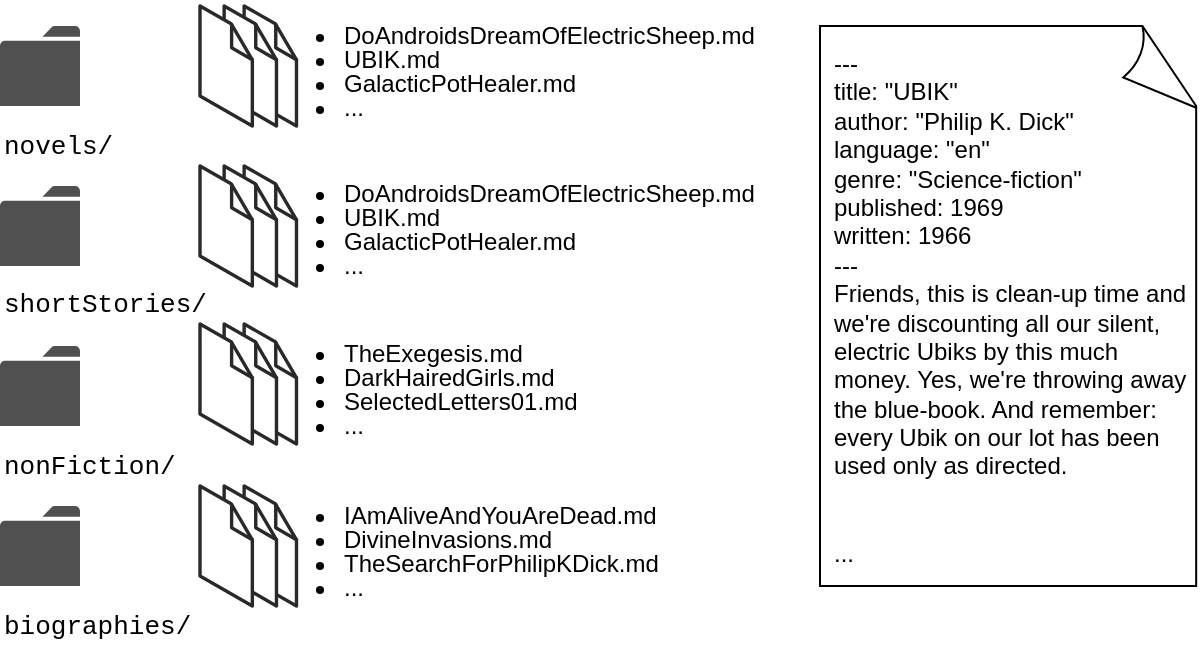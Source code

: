 <mxfile version="27.0.5">
  <diagram name="Page-1" id="K6LvVUWZtZo4O9ytxagy">
    <mxGraphModel dx="813" dy="462" grid="1" gridSize="10" guides="1" tooltips="1" connect="1" arrows="1" fold="1" page="1" pageScale="1" pageWidth="1100" pageHeight="850" math="0" shadow="0">
      <root>
        <mxCell id="0" />
        <mxCell id="1" parent="0" />
        <mxCell id="MWx7bWa3bGEuyPlrxJr7-3" value="" style="sketch=0;pointerEvents=1;shadow=0;dashed=0;html=1;strokeColor=none;fillColor=#505050;labelPosition=center;verticalLabelPosition=bottom;verticalAlign=top;outlineConnect=0;align=center;shape=mxgraph.office.concepts.folder;" vertex="1" parent="1">
          <mxGeometry x="280" y="80" width="40" height="40" as="geometry" />
        </mxCell>
        <mxCell id="MWx7bWa3bGEuyPlrxJr7-7" value="" style="sketch=0;pointerEvents=1;shadow=0;dashed=0;html=1;strokeColor=none;fillColor=#505050;labelPosition=center;verticalLabelPosition=bottom;verticalAlign=top;outlineConnect=0;align=center;shape=mxgraph.office.concepts.folder;" vertex="1" parent="1">
          <mxGeometry x="280" y="160" width="40" height="40" as="geometry" />
        </mxCell>
        <mxCell id="MWx7bWa3bGEuyPlrxJr7-8" value="" style="group" vertex="1" connectable="0" parent="1">
          <mxGeometry x="380" y="70" width="48.24" height="60" as="geometry" />
        </mxCell>
        <mxCell id="MWx7bWa3bGEuyPlrxJr7-4" value="" style="verticalLabelPosition=bottom;html=1;verticalAlign=top;strokeWidth=1;align=center;outlineConnect=0;dashed=0;outlineConnect=0;shape=mxgraph.aws3d.file;aspect=fixed;strokeColor=#292929;" vertex="1" parent="MWx7bWa3bGEuyPlrxJr7-8">
          <mxGeometry x="22.07" width="26.17" height="60" as="geometry" />
        </mxCell>
        <mxCell id="MWx7bWa3bGEuyPlrxJr7-5" value="" style="verticalLabelPosition=bottom;html=1;verticalAlign=top;strokeWidth=1;align=center;outlineConnect=0;dashed=0;outlineConnect=0;shape=mxgraph.aws3d.file;aspect=fixed;strokeColor=#292929;" vertex="1" parent="MWx7bWa3bGEuyPlrxJr7-8">
          <mxGeometry x="12.07" width="26.17" height="60" as="geometry" />
        </mxCell>
        <mxCell id="MWx7bWa3bGEuyPlrxJr7-6" value="" style="verticalLabelPosition=bottom;html=1;verticalAlign=top;strokeWidth=1;align=center;outlineConnect=0;dashed=0;outlineConnect=0;shape=mxgraph.aws3d.file;aspect=fixed;strokeColor=#292929;" vertex="1" parent="MWx7bWa3bGEuyPlrxJr7-8">
          <mxGeometry width="26.17" height="60" as="geometry" />
        </mxCell>
        <mxCell id="MWx7bWa3bGEuyPlrxJr7-9" value="" style="group" vertex="1" connectable="0" parent="1">
          <mxGeometry x="380" y="150" width="48.24" height="60" as="geometry" />
        </mxCell>
        <mxCell id="MWx7bWa3bGEuyPlrxJr7-10" value="" style="verticalLabelPosition=bottom;html=1;verticalAlign=top;strokeWidth=1;align=center;outlineConnect=0;dashed=0;outlineConnect=0;shape=mxgraph.aws3d.file;aspect=fixed;strokeColor=#292929;" vertex="1" parent="MWx7bWa3bGEuyPlrxJr7-9">
          <mxGeometry x="22.07" width="26.17" height="60" as="geometry" />
        </mxCell>
        <mxCell id="MWx7bWa3bGEuyPlrxJr7-11" value="" style="verticalLabelPosition=bottom;html=1;verticalAlign=top;strokeWidth=1;align=center;outlineConnect=0;dashed=0;outlineConnect=0;shape=mxgraph.aws3d.file;aspect=fixed;strokeColor=#292929;" vertex="1" parent="MWx7bWa3bGEuyPlrxJr7-9">
          <mxGeometry x="12.07" width="26.17" height="60" as="geometry" />
        </mxCell>
        <mxCell id="MWx7bWa3bGEuyPlrxJr7-12" value="" style="verticalLabelPosition=bottom;html=1;verticalAlign=top;strokeWidth=1;align=center;outlineConnect=0;dashed=0;outlineConnect=0;shape=mxgraph.aws3d.file;aspect=fixed;strokeColor=#292929;" vertex="1" parent="MWx7bWa3bGEuyPlrxJr7-9">
          <mxGeometry width="26.17" height="60" as="geometry" />
        </mxCell>
        <mxCell id="MWx7bWa3bGEuyPlrxJr7-13" value="" style="sketch=0;pointerEvents=1;shadow=0;dashed=0;html=1;strokeColor=none;fillColor=#505050;labelPosition=center;verticalLabelPosition=bottom;verticalAlign=top;outlineConnect=0;align=center;shape=mxgraph.office.concepts.folder;" vertex="1" parent="1">
          <mxGeometry x="280" y="240" width="40" height="40" as="geometry" />
        </mxCell>
        <mxCell id="MWx7bWa3bGEuyPlrxJr7-18" value="novels/" style="text;html=1;align=left;verticalAlign=middle;whiteSpace=wrap;rounded=0;fontFamily=Courier New;fontSize=13;" vertex="1" parent="1">
          <mxGeometry x="280" y="130" width="60" height="20" as="geometry" />
        </mxCell>
        <mxCell id="MWx7bWa3bGEuyPlrxJr7-19" value="shortStories/" style="text;html=1;align=left;verticalAlign=middle;whiteSpace=wrap;rounded=0;fontFamily=Courier New;fontSize=13;" vertex="1" parent="1">
          <mxGeometry x="280" y="209" width="80" height="20" as="geometry" />
        </mxCell>
        <mxCell id="MWx7bWa3bGEuyPlrxJr7-20" value="nonFiction/" style="text;html=1;align=left;verticalAlign=middle;whiteSpace=wrap;rounded=0;fontFamily=Courier New;fontSize=13;" vertex="1" parent="1">
          <mxGeometry x="280" y="290" width="80" height="20" as="geometry" />
        </mxCell>
        <mxCell id="MWx7bWa3bGEuyPlrxJr7-21" value="" style="sketch=0;pointerEvents=1;shadow=0;dashed=0;html=1;strokeColor=none;fillColor=#505050;labelPosition=center;verticalLabelPosition=bottom;verticalAlign=top;outlineConnect=0;align=center;shape=mxgraph.office.concepts.folder;" vertex="1" parent="1">
          <mxGeometry x="280" y="320" width="40" height="40" as="geometry" />
        </mxCell>
        <mxCell id="MWx7bWa3bGEuyPlrxJr7-22" value="" style="group" vertex="1" connectable="0" parent="1">
          <mxGeometry x="380" y="310" width="48.24" height="60" as="geometry" />
        </mxCell>
        <mxCell id="MWx7bWa3bGEuyPlrxJr7-23" value="" style="verticalLabelPosition=bottom;html=1;verticalAlign=top;strokeWidth=1;align=center;outlineConnect=0;dashed=0;outlineConnect=0;shape=mxgraph.aws3d.file;aspect=fixed;strokeColor=#292929;" vertex="1" parent="MWx7bWa3bGEuyPlrxJr7-22">
          <mxGeometry x="22.07" width="26.17" height="60" as="geometry" />
        </mxCell>
        <mxCell id="MWx7bWa3bGEuyPlrxJr7-24" value="" style="verticalLabelPosition=bottom;html=1;verticalAlign=top;strokeWidth=1;align=center;outlineConnect=0;dashed=0;outlineConnect=0;shape=mxgraph.aws3d.file;aspect=fixed;strokeColor=#292929;" vertex="1" parent="MWx7bWa3bGEuyPlrxJr7-22">
          <mxGeometry x="12.07" width="26.17" height="60" as="geometry" />
        </mxCell>
        <mxCell id="MWx7bWa3bGEuyPlrxJr7-25" value="" style="verticalLabelPosition=bottom;html=1;verticalAlign=top;strokeWidth=1;align=center;outlineConnect=0;dashed=0;outlineConnect=0;shape=mxgraph.aws3d.file;aspect=fixed;strokeColor=#292929;" vertex="1" parent="MWx7bWa3bGEuyPlrxJr7-22">
          <mxGeometry width="26.17" height="60" as="geometry" />
        </mxCell>
        <mxCell id="MWx7bWa3bGEuyPlrxJr7-26" value="biographies/" style="text;html=1;align=left;verticalAlign=middle;whiteSpace=wrap;rounded=0;fontFamily=Courier New;fontSize=13;" vertex="1" parent="1">
          <mxGeometry x="280" y="370" width="80" height="20" as="geometry" />
        </mxCell>
        <mxCell id="MWx7bWa3bGEuyPlrxJr7-28" value="&lt;div style=&quot;line-height: 100%;&quot;&gt;&lt;div&gt;&lt;ul&gt;&lt;li&gt;DoAndroidsDreamOfElectricSheep.md&lt;/li&gt;&lt;li&gt;UBIK.md&lt;/li&gt;&lt;li&gt;GalacticPotHealer.md&lt;/li&gt;&lt;li&gt;...&lt;/li&gt;&lt;/ul&gt;&lt;/div&gt;&lt;/div&gt;" style="text;html=1;align=left;verticalAlign=top;whiteSpace=wrap;rounded=0;spacingTop=-10;" vertex="1" parent="1">
          <mxGeometry x="410" y="70" width="150" height="60" as="geometry" />
        </mxCell>
        <mxCell id="MWx7bWa3bGEuyPlrxJr7-29" value="&lt;div style=&quot;line-height: 100%;&quot;&gt;&lt;div&gt;&lt;ul&gt;&lt;li&gt;DoAndroidsDreamOfElectricSheep.md&lt;/li&gt;&lt;li&gt;UBIK.md&lt;/li&gt;&lt;li&gt;GalacticPotHealer.md&lt;/li&gt;&lt;li&gt;...&lt;/li&gt;&lt;/ul&gt;&lt;/div&gt;&lt;/div&gt;" style="text;html=1;align=left;verticalAlign=top;whiteSpace=wrap;rounded=0;spacingTop=-10;" vertex="1" parent="1">
          <mxGeometry x="410" y="149" width="150" height="60" as="geometry" />
        </mxCell>
        <mxCell id="MWx7bWa3bGEuyPlrxJr7-31" value="&lt;div style=&quot;line-height: 100%;&quot;&gt;&lt;div&gt;&lt;ul&gt;&lt;li&gt;IAmAliveAndYouAreDead.md&lt;/li&gt;&lt;li&gt;DivineInvasions.md&lt;/li&gt;&lt;li&gt;TheSearchForPhilipKDick.md&lt;/li&gt;&lt;li&gt;...&lt;/li&gt;&lt;/ul&gt;&lt;/div&gt;&lt;/div&gt;" style="text;html=1;align=left;verticalAlign=top;whiteSpace=wrap;rounded=0;spacingTop=-10;" vertex="1" parent="1">
          <mxGeometry x="410" y="310" width="150" height="60" as="geometry" />
        </mxCell>
        <mxCell id="MWx7bWa3bGEuyPlrxJr7-32" value="&lt;div align=&quot;left&quot;&gt;---&lt;/div&gt;&lt;div align=&quot;left&quot;&gt;title: &quot;UBIK&quot;&lt;br&gt;author: &quot;Philip K. Dick&quot;&lt;br&gt;language: &quot;en&quot;&lt;br&gt;genre: &quot;Science-fiction&quot;&lt;br&gt;published: 1969&lt;/div&gt;&lt;div align=&quot;left&quot;&gt;written: 1966&lt;/div&gt;&lt;div align=&quot;left&quot;&gt;---&lt;/div&gt;&lt;div align=&quot;left&quot;&gt;Friends, this is clean-up time and we&#39;re discounting all our silent, electric Ubiks by this much money. Yes, we&#39;re throwing away the blue-book. And remember: every Ubik on our lot has been used only as directed.&lt;/div&gt;&lt;div&gt;&lt;br&gt;&lt;/div&gt;&lt;div&gt;&lt;br&gt;&lt;/div&gt;&lt;div&gt;...&lt;/div&gt;" style="whiteSpace=wrap;html=1;shape=mxgraph.basic.document;fillColor=none;align=left;verticalAlign=top;spacingTop=5;spacingLeft=5;" vertex="1" parent="1">
          <mxGeometry x="690" y="80" width="190" height="280" as="geometry" />
        </mxCell>
        <mxCell id="MWx7bWa3bGEuyPlrxJr7-15" value="" style="verticalLabelPosition=bottom;html=1;verticalAlign=top;strokeWidth=1;align=center;outlineConnect=0;dashed=0;outlineConnect=0;shape=mxgraph.aws3d.file;aspect=fixed;strokeColor=#292929;" vertex="1" parent="1">
          <mxGeometry x="402.07" y="229" width="26.17" height="60" as="geometry" />
        </mxCell>
        <mxCell id="MWx7bWa3bGEuyPlrxJr7-16" value="" style="verticalLabelPosition=bottom;html=1;verticalAlign=top;strokeWidth=1;align=center;outlineConnect=0;dashed=0;outlineConnect=0;shape=mxgraph.aws3d.file;aspect=fixed;strokeColor=#292929;" vertex="1" parent="1">
          <mxGeometry x="392.07" y="229" width="26.17" height="60" as="geometry" />
        </mxCell>
        <mxCell id="MWx7bWa3bGEuyPlrxJr7-17" value="" style="verticalLabelPosition=bottom;html=1;verticalAlign=top;strokeWidth=1;align=center;outlineConnect=0;dashed=0;outlineConnect=0;shape=mxgraph.aws3d.file;aspect=fixed;strokeColor=#292929;" vertex="1" parent="1">
          <mxGeometry x="380" y="229" width="26.17" height="60" as="geometry" />
        </mxCell>
        <mxCell id="MWx7bWa3bGEuyPlrxJr7-30" value="&lt;div style=&quot;line-height: 100%;&quot;&gt;&lt;div&gt;&lt;ul&gt;&lt;li&gt;TheExegesis.md&lt;/li&gt;&lt;li&gt;DarkHairedGirls.md&lt;/li&gt;&lt;li&gt;SelectedLetters01.md&lt;/li&gt;&lt;li&gt;...&lt;/li&gt;&lt;/ul&gt;&lt;/div&gt;&lt;/div&gt;" style="text;html=1;align=left;verticalAlign=top;whiteSpace=wrap;rounded=0;spacingTop=-10;" vertex="1" parent="1">
          <mxGeometry x="410" y="229" width="150" height="60" as="geometry" />
        </mxCell>
      </root>
    </mxGraphModel>
  </diagram>
</mxfile>
